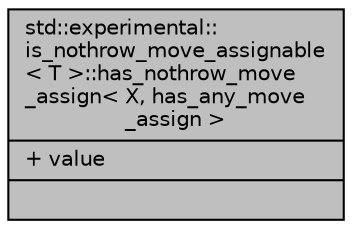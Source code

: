 digraph "std::experimental::is_nothrow_move_assignable&lt; T &gt;::has_nothrow_move_assign&lt; X, has_any_move_assign &gt;"
{
 // INTERACTIVE_SVG=YES
  edge [fontname="Helvetica",fontsize="10",labelfontname="Helvetica",labelfontsize="10"];
  node [fontname="Helvetica",fontsize="10",shape=record];
  Node1 [label="{std::experimental::\lis_nothrow_move_assignable\l\< T \>::has_nothrow_move\l_assign\< X, has_any_move\l_assign \>\n|+ value\l|}",height=0.2,width=0.4,color="black", fillcolor="grey75", style="filled", fontcolor="black"];
}
